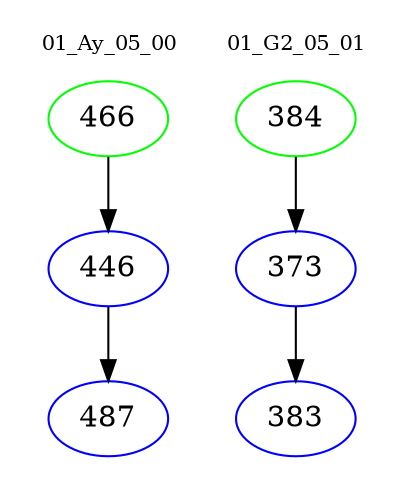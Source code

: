 digraph{
subgraph cluster_0 {
color = white
label = "01_Ay_05_00";
fontsize=10;
T0_466 [label="466", color="green"]
T0_466 -> T0_446 [color="black"]
T0_446 [label="446", color="blue"]
T0_446 -> T0_487 [color="black"]
T0_487 [label="487", color="blue"]
}
subgraph cluster_1 {
color = white
label = "01_G2_05_01";
fontsize=10;
T1_384 [label="384", color="green"]
T1_384 -> T1_373 [color="black"]
T1_373 [label="373", color="blue"]
T1_373 -> T1_383 [color="black"]
T1_383 [label="383", color="blue"]
}
}
